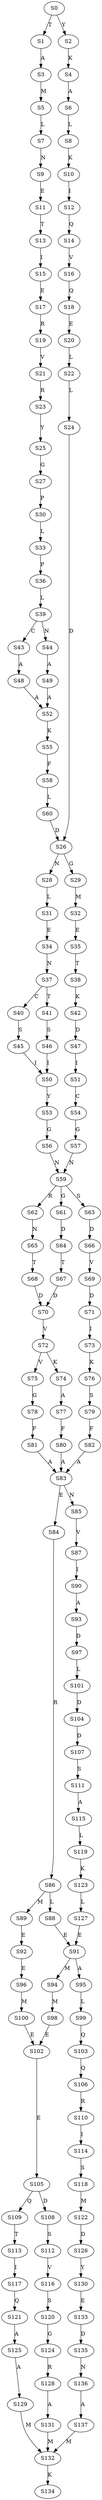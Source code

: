 strict digraph  {
	S0 -> S1 [ label = T ];
	S0 -> S2 [ label = Y ];
	S1 -> S3 [ label = A ];
	S2 -> S4 [ label = K ];
	S3 -> S5 [ label = M ];
	S4 -> S6 [ label = A ];
	S5 -> S7 [ label = L ];
	S6 -> S8 [ label = L ];
	S7 -> S9 [ label = N ];
	S8 -> S10 [ label = K ];
	S9 -> S11 [ label = E ];
	S10 -> S12 [ label = I ];
	S11 -> S13 [ label = T ];
	S12 -> S14 [ label = Q ];
	S13 -> S15 [ label = I ];
	S14 -> S16 [ label = V ];
	S15 -> S17 [ label = E ];
	S16 -> S18 [ label = Q ];
	S17 -> S19 [ label = R ];
	S18 -> S20 [ label = E ];
	S19 -> S21 [ label = V ];
	S20 -> S22 [ label = L ];
	S21 -> S23 [ label = R ];
	S22 -> S24 [ label = L ];
	S23 -> S25 [ label = Y ];
	S24 -> S26 [ label = D ];
	S25 -> S27 [ label = G ];
	S26 -> S28 [ label = N ];
	S26 -> S29 [ label = G ];
	S27 -> S30 [ label = P ];
	S28 -> S31 [ label = L ];
	S29 -> S32 [ label = M ];
	S30 -> S33 [ label = L ];
	S31 -> S34 [ label = E ];
	S32 -> S35 [ label = E ];
	S33 -> S36 [ label = P ];
	S34 -> S37 [ label = N ];
	S35 -> S38 [ label = T ];
	S36 -> S39 [ label = L ];
	S37 -> S40 [ label = C ];
	S37 -> S41 [ label = T ];
	S38 -> S42 [ label = K ];
	S39 -> S43 [ label = C ];
	S39 -> S44 [ label = N ];
	S40 -> S45 [ label = S ];
	S41 -> S46 [ label = S ];
	S42 -> S47 [ label = D ];
	S43 -> S48 [ label = A ];
	S44 -> S49 [ label = A ];
	S45 -> S50 [ label = I ];
	S46 -> S50 [ label = I ];
	S47 -> S51 [ label = I ];
	S48 -> S52 [ label = A ];
	S49 -> S52 [ label = A ];
	S50 -> S53 [ label = Y ];
	S51 -> S54 [ label = C ];
	S52 -> S55 [ label = K ];
	S53 -> S56 [ label = G ];
	S54 -> S57 [ label = G ];
	S55 -> S58 [ label = F ];
	S56 -> S59 [ label = N ];
	S57 -> S59 [ label = N ];
	S58 -> S60 [ label = L ];
	S59 -> S61 [ label = G ];
	S59 -> S62 [ label = R ];
	S59 -> S63 [ label = S ];
	S60 -> S26 [ label = D ];
	S61 -> S64 [ label = D ];
	S62 -> S65 [ label = N ];
	S63 -> S66 [ label = D ];
	S64 -> S67 [ label = T ];
	S65 -> S68 [ label = T ];
	S66 -> S69 [ label = V ];
	S67 -> S70 [ label = D ];
	S68 -> S70 [ label = D ];
	S69 -> S71 [ label = D ];
	S70 -> S72 [ label = V ];
	S71 -> S73 [ label = I ];
	S72 -> S74 [ label = K ];
	S72 -> S75 [ label = V ];
	S73 -> S76 [ label = K ];
	S74 -> S77 [ label = A ];
	S75 -> S78 [ label = G ];
	S76 -> S79 [ label = S ];
	S77 -> S80 [ label = F ];
	S78 -> S81 [ label = F ];
	S79 -> S82 [ label = F ];
	S80 -> S83 [ label = A ];
	S81 -> S83 [ label = A ];
	S82 -> S83 [ label = A ];
	S83 -> S84 [ label = E ];
	S83 -> S85 [ label = N ];
	S84 -> S86 [ label = R ];
	S85 -> S87 [ label = V ];
	S86 -> S88 [ label = L ];
	S86 -> S89 [ label = M ];
	S87 -> S90 [ label = I ];
	S88 -> S91 [ label = E ];
	S89 -> S92 [ label = E ];
	S90 -> S93 [ label = A ];
	S91 -> S94 [ label = M ];
	S91 -> S95 [ label = A ];
	S92 -> S96 [ label = E ];
	S93 -> S97 [ label = D ];
	S94 -> S98 [ label = M ];
	S95 -> S99 [ label = L ];
	S96 -> S100 [ label = M ];
	S97 -> S101 [ label = L ];
	S98 -> S102 [ label = E ];
	S99 -> S103 [ label = Q ];
	S100 -> S102 [ label = E ];
	S101 -> S104 [ label = D ];
	S102 -> S105 [ label = E ];
	S103 -> S106 [ label = Q ];
	S104 -> S107 [ label = D ];
	S105 -> S108 [ label = D ];
	S105 -> S109 [ label = Q ];
	S106 -> S110 [ label = R ];
	S107 -> S111 [ label = S ];
	S108 -> S112 [ label = S ];
	S109 -> S113 [ label = T ];
	S110 -> S114 [ label = I ];
	S111 -> S115 [ label = A ];
	S112 -> S116 [ label = V ];
	S113 -> S117 [ label = I ];
	S114 -> S118 [ label = S ];
	S115 -> S119 [ label = L ];
	S116 -> S120 [ label = S ];
	S117 -> S121 [ label = Q ];
	S118 -> S122 [ label = M ];
	S119 -> S123 [ label = K ];
	S120 -> S124 [ label = G ];
	S121 -> S125 [ label = A ];
	S122 -> S126 [ label = D ];
	S123 -> S127 [ label = L ];
	S124 -> S128 [ label = R ];
	S125 -> S129 [ label = A ];
	S126 -> S130 [ label = Y ];
	S127 -> S91 [ label = E ];
	S128 -> S131 [ label = A ];
	S129 -> S132 [ label = M ];
	S130 -> S133 [ label = E ];
	S131 -> S132 [ label = M ];
	S132 -> S134 [ label = K ];
	S133 -> S135 [ label = D ];
	S135 -> S136 [ label = N ];
	S136 -> S137 [ label = A ];
	S137 -> S132 [ label = M ];
}
